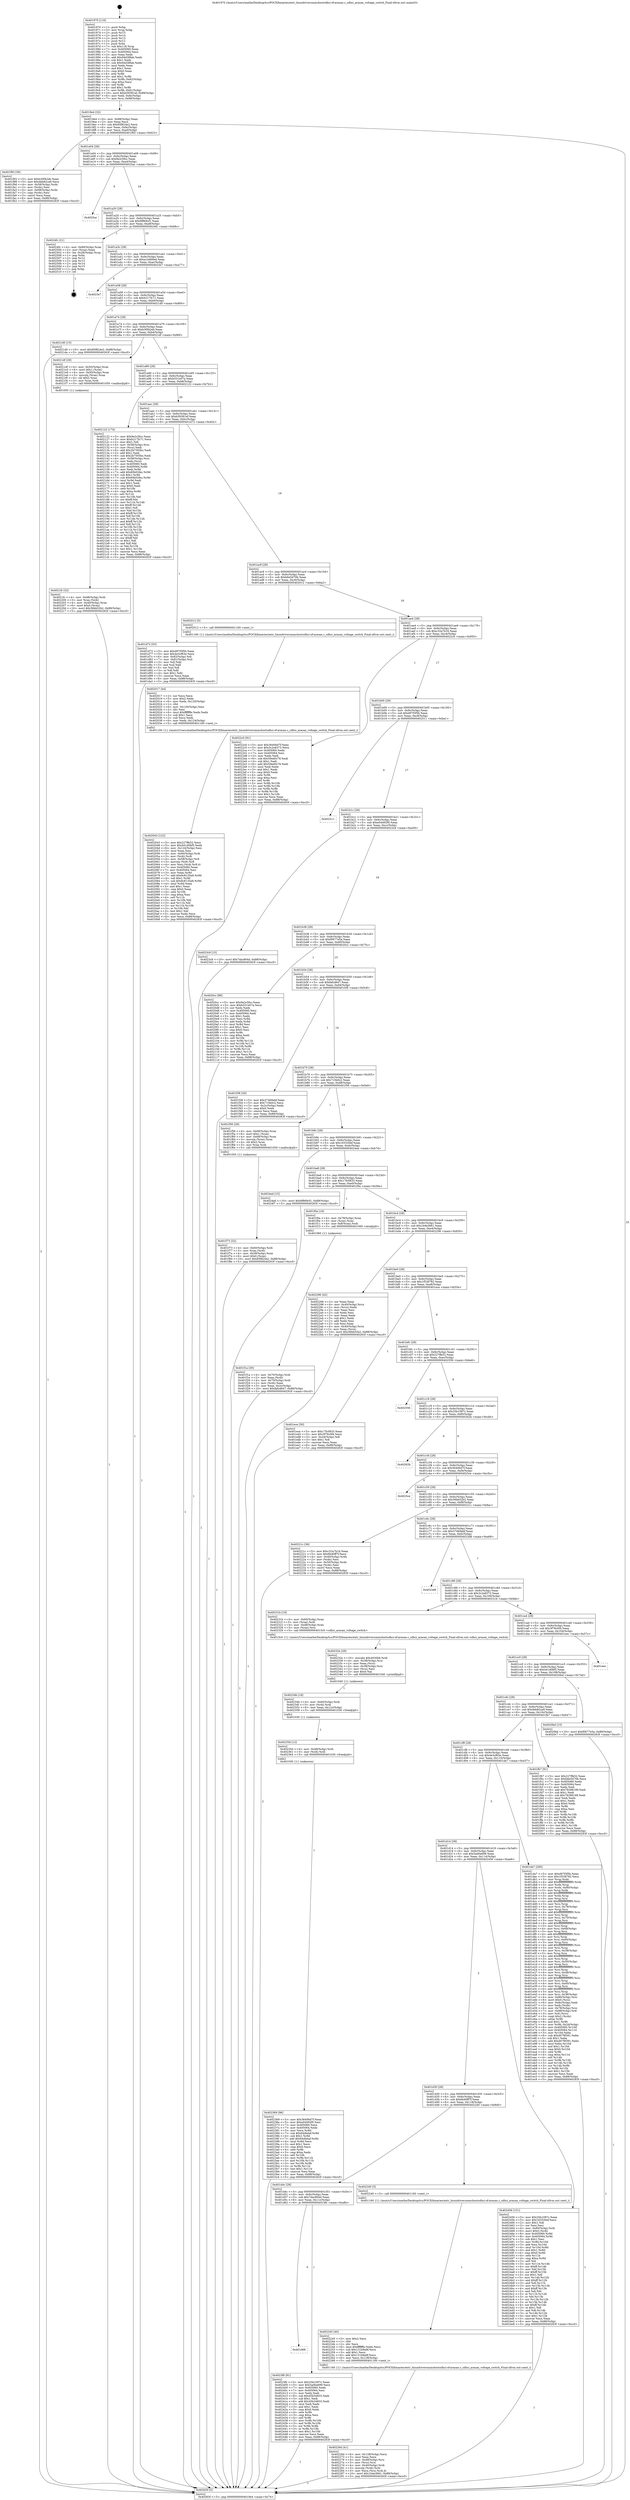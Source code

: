digraph "0x401970" {
  label = "0x401970 (/mnt/c/Users/mathe/Desktop/tcc/POCII/binaries/extr_linuxdriversmmchostsdhci-of-arasan.c_sdhci_arasan_voltage_switch_Final-ollvm.out::main(0))"
  labelloc = "t"
  node[shape=record]

  Entry [label="",width=0.3,height=0.3,shape=circle,fillcolor=black,style=filled]
  "0x4019e4" [label="{
     0x4019e4 [32]\l
     | [instrs]\l
     &nbsp;&nbsp;0x4019e4 \<+6\>: mov -0x88(%rbp),%eax\l
     &nbsp;&nbsp;0x4019ea \<+2\>: mov %eax,%ecx\l
     &nbsp;&nbsp;0x4019ec \<+6\>: sub $0x85f824e2,%ecx\l
     &nbsp;&nbsp;0x4019f2 \<+6\>: mov %eax,-0x9c(%rbp)\l
     &nbsp;&nbsp;0x4019f8 \<+6\>: mov %ecx,-0xa0(%rbp)\l
     &nbsp;&nbsp;0x4019fe \<+6\>: je 0000000000401f93 \<main+0x623\>\l
  }"]
  "0x401f93" [label="{
     0x401f93 [36]\l
     | [instrs]\l
     &nbsp;&nbsp;0x401f93 \<+5\>: mov $0xb30f42eb,%eax\l
     &nbsp;&nbsp;0x401f98 \<+5\>: mov $0x4bb82ca9,%ecx\l
     &nbsp;&nbsp;0x401f9d \<+4\>: mov -0x58(%rbp),%rdx\l
     &nbsp;&nbsp;0x401fa1 \<+2\>: mov (%rdx),%esi\l
     &nbsp;&nbsp;0x401fa3 \<+4\>: mov -0x68(%rbp),%rdx\l
     &nbsp;&nbsp;0x401fa7 \<+2\>: cmp (%rdx),%esi\l
     &nbsp;&nbsp;0x401fa9 \<+3\>: cmovl %ecx,%eax\l
     &nbsp;&nbsp;0x401fac \<+6\>: mov %eax,-0x88(%rbp)\l
     &nbsp;&nbsp;0x401fb2 \<+5\>: jmp 000000000040263f \<main+0xccf\>\l
  }"]
  "0x401a04" [label="{
     0x401a04 [28]\l
     | [instrs]\l
     &nbsp;&nbsp;0x401a04 \<+5\>: jmp 0000000000401a09 \<main+0x99\>\l
     &nbsp;&nbsp;0x401a09 \<+6\>: mov -0x9c(%rbp),%eax\l
     &nbsp;&nbsp;0x401a0f \<+5\>: sub $0x9e2c5fcc,%eax\l
     &nbsp;&nbsp;0x401a14 \<+6\>: mov %eax,-0xa4(%rbp)\l
     &nbsp;&nbsp;0x401a1a \<+6\>: je 00000000004025ac \<main+0xc3c\>\l
  }"]
  Exit [label="",width=0.3,height=0.3,shape=circle,fillcolor=black,style=filled,peripheries=2]
  "0x4025ac" [label="{
     0x4025ac\l
  }", style=dashed]
  "0x401a20" [label="{
     0x401a20 [28]\l
     | [instrs]\l
     &nbsp;&nbsp;0x401a20 \<+5\>: jmp 0000000000401a25 \<main+0xb5\>\l
     &nbsp;&nbsp;0x401a25 \<+6\>: mov -0x9c(%rbp),%eax\l
     &nbsp;&nbsp;0x401a2b \<+5\>: sub $0x9f869cf1,%eax\l
     &nbsp;&nbsp;0x401a30 \<+6\>: mov %eax,-0xa8(%rbp)\l
     &nbsp;&nbsp;0x401a36 \<+6\>: je 00000000004024fc \<main+0xb8c\>\l
  }"]
  "0x401d68" [label="{
     0x401d68\l
  }", style=dashed]
  "0x4024fc" [label="{
     0x4024fc [21]\l
     | [instrs]\l
     &nbsp;&nbsp;0x4024fc \<+4\>: mov -0x80(%rbp),%rax\l
     &nbsp;&nbsp;0x402500 \<+2\>: mov (%rax),%eax\l
     &nbsp;&nbsp;0x402502 \<+4\>: lea -0x28(%rbp),%rsp\l
     &nbsp;&nbsp;0x402506 \<+1\>: pop %rbx\l
     &nbsp;&nbsp;0x402507 \<+2\>: pop %r12\l
     &nbsp;&nbsp;0x402509 \<+2\>: pop %r13\l
     &nbsp;&nbsp;0x40250b \<+2\>: pop %r14\l
     &nbsp;&nbsp;0x40250d \<+2\>: pop %r15\l
     &nbsp;&nbsp;0x40250f \<+1\>: pop %rbp\l
     &nbsp;&nbsp;0x402510 \<+1\>: ret\l
  }"]
  "0x401a3c" [label="{
     0x401a3c [28]\l
     | [instrs]\l
     &nbsp;&nbsp;0x401a3c \<+5\>: jmp 0000000000401a41 \<main+0xd1\>\l
     &nbsp;&nbsp;0x401a41 \<+6\>: mov -0x9c(%rbp),%eax\l
     &nbsp;&nbsp;0x401a47 \<+5\>: sub $0xa1d466ed,%eax\l
     &nbsp;&nbsp;0x401a4c \<+6\>: mov %eax,-0xac(%rbp)\l
     &nbsp;&nbsp;0x401a52 \<+6\>: je 00000000004023e7 \<main+0xa77\>\l
  }"]
  "0x4023fb" [label="{
     0x4023fb [91]\l
     | [instrs]\l
     &nbsp;&nbsp;0x4023fb \<+5\>: mov $0x25b1097c,%eax\l
     &nbsp;&nbsp;0x402400 \<+5\>: mov $0x5ad0a699,%ecx\l
     &nbsp;&nbsp;0x402405 \<+7\>: mov 0x405060,%edx\l
     &nbsp;&nbsp;0x40240c \<+7\>: mov 0x405064,%esi\l
     &nbsp;&nbsp;0x402413 \<+2\>: mov %edx,%edi\l
     &nbsp;&nbsp;0x402415 \<+6\>: sub $0x45b34833,%edi\l
     &nbsp;&nbsp;0x40241b \<+3\>: sub $0x1,%edi\l
     &nbsp;&nbsp;0x40241e \<+6\>: add $0x45b34833,%edi\l
     &nbsp;&nbsp;0x402424 \<+3\>: imul %edi,%edx\l
     &nbsp;&nbsp;0x402427 \<+3\>: and $0x1,%edx\l
     &nbsp;&nbsp;0x40242a \<+3\>: cmp $0x0,%edx\l
     &nbsp;&nbsp;0x40242d \<+4\>: sete %r8b\l
     &nbsp;&nbsp;0x402431 \<+3\>: cmp $0xa,%esi\l
     &nbsp;&nbsp;0x402434 \<+4\>: setl %r9b\l
     &nbsp;&nbsp;0x402438 \<+3\>: mov %r8b,%r10b\l
     &nbsp;&nbsp;0x40243b \<+3\>: and %r9b,%r10b\l
     &nbsp;&nbsp;0x40243e \<+3\>: xor %r9b,%r8b\l
     &nbsp;&nbsp;0x402441 \<+3\>: or %r8b,%r10b\l
     &nbsp;&nbsp;0x402444 \<+4\>: test $0x1,%r10b\l
     &nbsp;&nbsp;0x402448 \<+3\>: cmovne %ecx,%eax\l
     &nbsp;&nbsp;0x40244b \<+6\>: mov %eax,-0x88(%rbp)\l
     &nbsp;&nbsp;0x402451 \<+5\>: jmp 000000000040263f \<main+0xccf\>\l
  }"]
  "0x4023e7" [label="{
     0x4023e7\l
  }", style=dashed]
  "0x401a58" [label="{
     0x401a58 [28]\l
     | [instrs]\l
     &nbsp;&nbsp;0x401a58 \<+5\>: jmp 0000000000401a5d \<main+0xed\>\l
     &nbsp;&nbsp;0x401a5d \<+6\>: mov -0x9c(%rbp),%eax\l
     &nbsp;&nbsp;0x401a63 \<+5\>: sub $0xb217fc71,%eax\l
     &nbsp;&nbsp;0x401a68 \<+6\>: mov %eax,-0xb0(%rbp)\l
     &nbsp;&nbsp;0x401a6e \<+6\>: je 00000000004021d0 \<main+0x860\>\l
  }"]
  "0x402369" [label="{
     0x402369 [96]\l
     | [instrs]\l
     &nbsp;&nbsp;0x402369 \<+5\>: mov $0x36406d7f,%eax\l
     &nbsp;&nbsp;0x40236e \<+5\>: mov $0xe04492f0,%esi\l
     &nbsp;&nbsp;0x402373 \<+7\>: mov 0x405060,%ecx\l
     &nbsp;&nbsp;0x40237a \<+7\>: mov 0x405064,%edx\l
     &nbsp;&nbsp;0x402381 \<+3\>: mov %ecx,%r8d\l
     &nbsp;&nbsp;0x402384 \<+7\>: sub $0x64dbdaf,%r8d\l
     &nbsp;&nbsp;0x40238b \<+4\>: sub $0x1,%r8d\l
     &nbsp;&nbsp;0x40238f \<+7\>: add $0x64dbdaf,%r8d\l
     &nbsp;&nbsp;0x402396 \<+4\>: imul %r8d,%ecx\l
     &nbsp;&nbsp;0x40239a \<+3\>: and $0x1,%ecx\l
     &nbsp;&nbsp;0x40239d \<+3\>: cmp $0x0,%ecx\l
     &nbsp;&nbsp;0x4023a0 \<+4\>: sete %r9b\l
     &nbsp;&nbsp;0x4023a4 \<+3\>: cmp $0xa,%edx\l
     &nbsp;&nbsp;0x4023a7 \<+4\>: setl %r10b\l
     &nbsp;&nbsp;0x4023ab \<+3\>: mov %r9b,%r11b\l
     &nbsp;&nbsp;0x4023ae \<+3\>: and %r10b,%r11b\l
     &nbsp;&nbsp;0x4023b1 \<+3\>: xor %r10b,%r9b\l
     &nbsp;&nbsp;0x4023b4 \<+3\>: or %r9b,%r11b\l
     &nbsp;&nbsp;0x4023b7 \<+4\>: test $0x1,%r11b\l
     &nbsp;&nbsp;0x4023bb \<+3\>: cmovne %esi,%eax\l
     &nbsp;&nbsp;0x4023be \<+6\>: mov %eax,-0x88(%rbp)\l
     &nbsp;&nbsp;0x4023c4 \<+5\>: jmp 000000000040263f \<main+0xccf\>\l
  }"]
  "0x4021d0" [label="{
     0x4021d0 [15]\l
     | [instrs]\l
     &nbsp;&nbsp;0x4021d0 \<+10\>: movl $0x85f824e2,-0x88(%rbp)\l
     &nbsp;&nbsp;0x4021da \<+5\>: jmp 000000000040263f \<main+0xccf\>\l
  }"]
  "0x401a74" [label="{
     0x401a74 [28]\l
     | [instrs]\l
     &nbsp;&nbsp;0x401a74 \<+5\>: jmp 0000000000401a79 \<main+0x109\>\l
     &nbsp;&nbsp;0x401a79 \<+6\>: mov -0x9c(%rbp),%eax\l
     &nbsp;&nbsp;0x401a7f \<+5\>: sub $0xb30f42eb,%eax\l
     &nbsp;&nbsp;0x401a84 \<+6\>: mov %eax,-0xb4(%rbp)\l
     &nbsp;&nbsp;0x401a8a \<+6\>: je 00000000004021df \<main+0x86f\>\l
  }"]
  "0x40235d" [label="{
     0x40235d [12]\l
     | [instrs]\l
     &nbsp;&nbsp;0x40235d \<+4\>: mov -0x48(%rbp),%rdi\l
     &nbsp;&nbsp;0x402361 \<+3\>: mov (%rdi),%rdi\l
     &nbsp;&nbsp;0x402364 \<+5\>: call 0000000000401030 \<free@plt\>\l
     | [calls]\l
     &nbsp;&nbsp;0x401030 \{1\} (unknown)\l
  }"]
  "0x4021df" [label="{
     0x4021df [29]\l
     | [instrs]\l
     &nbsp;&nbsp;0x4021df \<+4\>: mov -0x50(%rbp),%rax\l
     &nbsp;&nbsp;0x4021e3 \<+6\>: movl $0x1,(%rax)\l
     &nbsp;&nbsp;0x4021e9 \<+4\>: mov -0x50(%rbp),%rax\l
     &nbsp;&nbsp;0x4021ed \<+3\>: movslq (%rax),%rax\l
     &nbsp;&nbsp;0x4021f0 \<+4\>: shl $0x2,%rax\l
     &nbsp;&nbsp;0x4021f4 \<+3\>: mov %rax,%rdi\l
     &nbsp;&nbsp;0x4021f7 \<+5\>: call 0000000000401050 \<malloc@plt\>\l
     | [calls]\l
     &nbsp;&nbsp;0x401050 \{1\} (unknown)\l
  }"]
  "0x401a90" [label="{
     0x401a90 [28]\l
     | [instrs]\l
     &nbsp;&nbsp;0x401a90 \<+5\>: jmp 0000000000401a95 \<main+0x125\>\l
     &nbsp;&nbsp;0x401a95 \<+6\>: mov -0x9c(%rbp),%eax\l
     &nbsp;&nbsp;0x401a9b \<+5\>: sub $0xb531e07a,%eax\l
     &nbsp;&nbsp;0x401aa0 \<+6\>: mov %eax,-0xb8(%rbp)\l
     &nbsp;&nbsp;0x401aa6 \<+6\>: je 0000000000402122 \<main+0x7b2\>\l
  }"]
  "0x40234b" [label="{
     0x40234b [18]\l
     | [instrs]\l
     &nbsp;&nbsp;0x40234b \<+4\>: mov -0x60(%rbp),%rdi\l
     &nbsp;&nbsp;0x40234f \<+3\>: mov (%rdi),%rdi\l
     &nbsp;&nbsp;0x402352 \<+6\>: mov %eax,-0x12c(%rbp)\l
     &nbsp;&nbsp;0x402358 \<+5\>: call 0000000000401030 \<free@plt\>\l
     | [calls]\l
     &nbsp;&nbsp;0x401030 \{1\} (unknown)\l
  }"]
  "0x402122" [label="{
     0x402122 [174]\l
     | [instrs]\l
     &nbsp;&nbsp;0x402122 \<+5\>: mov $0x9e2c5fcc,%eax\l
     &nbsp;&nbsp;0x402127 \<+5\>: mov $0xb217fc71,%ecx\l
     &nbsp;&nbsp;0x40212c \<+2\>: mov $0x1,%dl\l
     &nbsp;&nbsp;0x40212e \<+4\>: mov -0x58(%rbp),%rsi\l
     &nbsp;&nbsp;0x402132 \<+2\>: mov (%rsi),%edi\l
     &nbsp;&nbsp;0x402134 \<+6\>: add $0x2b7505bc,%edi\l
     &nbsp;&nbsp;0x40213a \<+3\>: add $0x1,%edi\l
     &nbsp;&nbsp;0x40213d \<+6\>: sub $0x2b7505bc,%edi\l
     &nbsp;&nbsp;0x402143 \<+4\>: mov -0x58(%rbp),%rsi\l
     &nbsp;&nbsp;0x402147 \<+2\>: mov %edi,(%rsi)\l
     &nbsp;&nbsp;0x402149 \<+7\>: mov 0x405060,%edi\l
     &nbsp;&nbsp;0x402150 \<+8\>: mov 0x405064,%r8d\l
     &nbsp;&nbsp;0x402158 \<+3\>: mov %edi,%r9d\l
     &nbsp;&nbsp;0x40215b \<+7\>: add $0x60b02fec,%r9d\l
     &nbsp;&nbsp;0x402162 \<+4\>: sub $0x1,%r9d\l
     &nbsp;&nbsp;0x402166 \<+7\>: sub $0x60b02fec,%r9d\l
     &nbsp;&nbsp;0x40216d \<+4\>: imul %r9d,%edi\l
     &nbsp;&nbsp;0x402171 \<+3\>: and $0x1,%edi\l
     &nbsp;&nbsp;0x402174 \<+3\>: cmp $0x0,%edi\l
     &nbsp;&nbsp;0x402177 \<+4\>: sete %r10b\l
     &nbsp;&nbsp;0x40217b \<+4\>: cmp $0xa,%r8d\l
     &nbsp;&nbsp;0x40217f \<+4\>: setl %r11b\l
     &nbsp;&nbsp;0x402183 \<+3\>: mov %r10b,%bl\l
     &nbsp;&nbsp;0x402186 \<+3\>: xor $0xff,%bl\l
     &nbsp;&nbsp;0x402189 \<+3\>: mov %r11b,%r14b\l
     &nbsp;&nbsp;0x40218c \<+4\>: xor $0xff,%r14b\l
     &nbsp;&nbsp;0x402190 \<+3\>: xor $0x1,%dl\l
     &nbsp;&nbsp;0x402193 \<+3\>: mov %bl,%r15b\l
     &nbsp;&nbsp;0x402196 \<+4\>: and $0xff,%r15b\l
     &nbsp;&nbsp;0x40219a \<+3\>: and %dl,%r10b\l
     &nbsp;&nbsp;0x40219d \<+3\>: mov %r14b,%r12b\l
     &nbsp;&nbsp;0x4021a0 \<+4\>: and $0xff,%r12b\l
     &nbsp;&nbsp;0x4021a4 \<+3\>: and %dl,%r11b\l
     &nbsp;&nbsp;0x4021a7 \<+3\>: or %r10b,%r15b\l
     &nbsp;&nbsp;0x4021aa \<+3\>: or %r11b,%r12b\l
     &nbsp;&nbsp;0x4021ad \<+3\>: xor %r12b,%r15b\l
     &nbsp;&nbsp;0x4021b0 \<+3\>: or %r14b,%bl\l
     &nbsp;&nbsp;0x4021b3 \<+3\>: xor $0xff,%bl\l
     &nbsp;&nbsp;0x4021b6 \<+3\>: or $0x1,%dl\l
     &nbsp;&nbsp;0x4021b9 \<+2\>: and %dl,%bl\l
     &nbsp;&nbsp;0x4021bb \<+3\>: or %bl,%r15b\l
     &nbsp;&nbsp;0x4021be \<+4\>: test $0x1,%r15b\l
     &nbsp;&nbsp;0x4021c2 \<+3\>: cmovne %ecx,%eax\l
     &nbsp;&nbsp;0x4021c5 \<+6\>: mov %eax,-0x88(%rbp)\l
     &nbsp;&nbsp;0x4021cb \<+5\>: jmp 000000000040263f \<main+0xccf\>\l
  }"]
  "0x401aac" [label="{
     0x401aac [28]\l
     | [instrs]\l
     &nbsp;&nbsp;0x401aac \<+5\>: jmp 0000000000401ab1 \<main+0x141\>\l
     &nbsp;&nbsp;0x401ab1 \<+6\>: mov -0x9c(%rbp),%eax\l
     &nbsp;&nbsp;0x401ab7 \<+5\>: sub $0xb59381ef,%eax\l
     &nbsp;&nbsp;0x401abc \<+6\>: mov %eax,-0xbc(%rbp)\l
     &nbsp;&nbsp;0x401ac2 \<+6\>: je 0000000000401d72 \<main+0x402\>\l
  }"]
  "0x40232e" [label="{
     0x40232e [29]\l
     | [instrs]\l
     &nbsp;&nbsp;0x40232e \<+10\>: movabs $0x4030b6,%rdi\l
     &nbsp;&nbsp;0x402338 \<+4\>: mov -0x38(%rbp),%rsi\l
     &nbsp;&nbsp;0x40233c \<+2\>: mov %eax,(%rsi)\l
     &nbsp;&nbsp;0x40233e \<+4\>: mov -0x38(%rbp),%rsi\l
     &nbsp;&nbsp;0x402342 \<+2\>: mov (%rsi),%esi\l
     &nbsp;&nbsp;0x402344 \<+2\>: mov $0x0,%al\l
     &nbsp;&nbsp;0x402346 \<+5\>: call 0000000000401040 \<printf@plt\>\l
     | [calls]\l
     &nbsp;&nbsp;0x401040 \{1\} (unknown)\l
  }"]
  "0x401d72" [label="{
     0x401d72 [53]\l
     | [instrs]\l
     &nbsp;&nbsp;0x401d72 \<+5\>: mov $0xd97f3f5b,%eax\l
     &nbsp;&nbsp;0x401d77 \<+5\>: mov $0x4e3cf63e,%ecx\l
     &nbsp;&nbsp;0x401d7c \<+6\>: mov -0x82(%rbp),%dl\l
     &nbsp;&nbsp;0x401d82 \<+7\>: mov -0x81(%rbp),%sil\l
     &nbsp;&nbsp;0x401d89 \<+3\>: mov %dl,%dil\l
     &nbsp;&nbsp;0x401d8c \<+3\>: and %sil,%dil\l
     &nbsp;&nbsp;0x401d8f \<+3\>: xor %sil,%dl\l
     &nbsp;&nbsp;0x401d92 \<+3\>: or %dl,%dil\l
     &nbsp;&nbsp;0x401d95 \<+4\>: test $0x1,%dil\l
     &nbsp;&nbsp;0x401d99 \<+3\>: cmovne %ecx,%eax\l
     &nbsp;&nbsp;0x401d9c \<+6\>: mov %eax,-0x88(%rbp)\l
     &nbsp;&nbsp;0x401da2 \<+5\>: jmp 000000000040263f \<main+0xccf\>\l
  }"]
  "0x401ac8" [label="{
     0x401ac8 [28]\l
     | [instrs]\l
     &nbsp;&nbsp;0x401ac8 \<+5\>: jmp 0000000000401acd \<main+0x15d\>\l
     &nbsp;&nbsp;0x401acd \<+6\>: mov -0x9c(%rbp),%eax\l
     &nbsp;&nbsp;0x401ad3 \<+5\>: sub $0xb6e5d70b,%eax\l
     &nbsp;&nbsp;0x401ad8 \<+6\>: mov %eax,-0xc0(%rbp)\l
     &nbsp;&nbsp;0x401ade \<+6\>: je 0000000000402012 \<main+0x6a2\>\l
  }"]
  "0x40263f" [label="{
     0x40263f [5]\l
     | [instrs]\l
     &nbsp;&nbsp;0x40263f \<+5\>: jmp 00000000004019e4 \<main+0x74\>\l
  }"]
  "0x401970" [label="{
     0x401970 [116]\l
     | [instrs]\l
     &nbsp;&nbsp;0x401970 \<+1\>: push %rbp\l
     &nbsp;&nbsp;0x401971 \<+3\>: mov %rsp,%rbp\l
     &nbsp;&nbsp;0x401974 \<+2\>: push %r15\l
     &nbsp;&nbsp;0x401976 \<+2\>: push %r14\l
     &nbsp;&nbsp;0x401978 \<+2\>: push %r13\l
     &nbsp;&nbsp;0x40197a \<+2\>: push %r12\l
     &nbsp;&nbsp;0x40197c \<+1\>: push %rbx\l
     &nbsp;&nbsp;0x40197d \<+7\>: sub $0x118,%rsp\l
     &nbsp;&nbsp;0x401984 \<+7\>: mov 0x405060,%eax\l
     &nbsp;&nbsp;0x40198b \<+7\>: mov 0x405064,%ecx\l
     &nbsp;&nbsp;0x401992 \<+2\>: mov %eax,%edx\l
     &nbsp;&nbsp;0x401994 \<+6\>: add $0x94d38fab,%edx\l
     &nbsp;&nbsp;0x40199a \<+3\>: sub $0x1,%edx\l
     &nbsp;&nbsp;0x40199d \<+6\>: sub $0x94d38fab,%edx\l
     &nbsp;&nbsp;0x4019a3 \<+3\>: imul %edx,%eax\l
     &nbsp;&nbsp;0x4019a6 \<+3\>: and $0x1,%eax\l
     &nbsp;&nbsp;0x4019a9 \<+3\>: cmp $0x0,%eax\l
     &nbsp;&nbsp;0x4019ac \<+4\>: sete %r8b\l
     &nbsp;&nbsp;0x4019b0 \<+4\>: and $0x1,%r8b\l
     &nbsp;&nbsp;0x4019b4 \<+7\>: mov %r8b,-0x82(%rbp)\l
     &nbsp;&nbsp;0x4019bb \<+3\>: cmp $0xa,%ecx\l
     &nbsp;&nbsp;0x4019be \<+4\>: setl %r8b\l
     &nbsp;&nbsp;0x4019c2 \<+4\>: and $0x1,%r8b\l
     &nbsp;&nbsp;0x4019c6 \<+7\>: mov %r8b,-0x81(%rbp)\l
     &nbsp;&nbsp;0x4019cd \<+10\>: movl $0xb59381ef,-0x88(%rbp)\l
     &nbsp;&nbsp;0x4019d7 \<+6\>: mov %edi,-0x8c(%rbp)\l
     &nbsp;&nbsp;0x4019dd \<+7\>: mov %rsi,-0x98(%rbp)\l
  }"]
  "0x40226d" [label="{
     0x40226d [41]\l
     | [instrs]\l
     &nbsp;&nbsp;0x40226d \<+6\>: mov -0x128(%rbp),%ecx\l
     &nbsp;&nbsp;0x402273 \<+3\>: imul %eax,%ecx\l
     &nbsp;&nbsp;0x402276 \<+4\>: mov -0x48(%rbp),%rsi\l
     &nbsp;&nbsp;0x40227a \<+3\>: mov (%rsi),%rsi\l
     &nbsp;&nbsp;0x40227d \<+4\>: mov -0x40(%rbp),%rdi\l
     &nbsp;&nbsp;0x402281 \<+3\>: movslq (%rdi),%rdi\l
     &nbsp;&nbsp;0x402284 \<+3\>: mov %ecx,(%rsi,%rdi,4)\l
     &nbsp;&nbsp;0x402287 \<+10\>: movl $0x1b4e3661,-0x88(%rbp)\l
     &nbsp;&nbsp;0x402291 \<+5\>: jmp 000000000040263f \<main+0xccf\>\l
  }"]
  "0x402012" [label="{
     0x402012 [5]\l
     | [instrs]\l
     &nbsp;&nbsp;0x402012 \<+5\>: call 0000000000401160 \<next_i\>\l
     | [calls]\l
     &nbsp;&nbsp;0x401160 \{1\} (/mnt/c/Users/mathe/Desktop/tcc/POCII/binaries/extr_linuxdriversmmchostsdhci-of-arasan.c_sdhci_arasan_voltage_switch_Final-ollvm.out::next_i)\l
  }"]
  "0x401ae4" [label="{
     0x401ae4 [28]\l
     | [instrs]\l
     &nbsp;&nbsp;0x401ae4 \<+5\>: jmp 0000000000401ae9 \<main+0x179\>\l
     &nbsp;&nbsp;0x401ae9 \<+6\>: mov -0x9c(%rbp),%eax\l
     &nbsp;&nbsp;0x401aef \<+5\>: sub $0xc32a7b16,%eax\l
     &nbsp;&nbsp;0x401af4 \<+6\>: mov %eax,-0xc4(%rbp)\l
     &nbsp;&nbsp;0x401afa \<+6\>: je 00000000004022c0 \<main+0x950\>\l
  }"]
  "0x402245" [label="{
     0x402245 [40]\l
     | [instrs]\l
     &nbsp;&nbsp;0x402245 \<+5\>: mov $0x2,%ecx\l
     &nbsp;&nbsp;0x40224a \<+1\>: cltd\l
     &nbsp;&nbsp;0x40224b \<+2\>: idiv %ecx\l
     &nbsp;&nbsp;0x40224d \<+6\>: imul $0xfffffffe,%edx,%ecx\l
     &nbsp;&nbsp;0x402253 \<+6\>: sub $0x121b9a9f,%ecx\l
     &nbsp;&nbsp;0x402259 \<+3\>: add $0x1,%ecx\l
     &nbsp;&nbsp;0x40225c \<+6\>: add $0x121b9a9f,%ecx\l
     &nbsp;&nbsp;0x402262 \<+6\>: mov %ecx,-0x128(%rbp)\l
     &nbsp;&nbsp;0x402268 \<+5\>: call 0000000000401160 \<next_i\>\l
     | [calls]\l
     &nbsp;&nbsp;0x401160 \{1\} (/mnt/c/Users/mathe/Desktop/tcc/POCII/binaries/extr_linuxdriversmmchostsdhci-of-arasan.c_sdhci_arasan_voltage_switch_Final-ollvm.out::next_i)\l
  }"]
  "0x4022c0" [label="{
     0x4022c0 [91]\l
     | [instrs]\l
     &nbsp;&nbsp;0x4022c0 \<+5\>: mov $0x36406d7f,%eax\l
     &nbsp;&nbsp;0x4022c5 \<+5\>: mov $0x3c2e8373,%ecx\l
     &nbsp;&nbsp;0x4022ca \<+7\>: mov 0x405060,%edx\l
     &nbsp;&nbsp;0x4022d1 \<+7\>: mov 0x405064,%esi\l
     &nbsp;&nbsp;0x4022d8 \<+2\>: mov %edx,%edi\l
     &nbsp;&nbsp;0x4022da \<+6\>: sub $0x59ed0c78,%edi\l
     &nbsp;&nbsp;0x4022e0 \<+3\>: sub $0x1,%edi\l
     &nbsp;&nbsp;0x4022e3 \<+6\>: add $0x59ed0c78,%edi\l
     &nbsp;&nbsp;0x4022e9 \<+3\>: imul %edi,%edx\l
     &nbsp;&nbsp;0x4022ec \<+3\>: and $0x1,%edx\l
     &nbsp;&nbsp;0x4022ef \<+3\>: cmp $0x0,%edx\l
     &nbsp;&nbsp;0x4022f2 \<+4\>: sete %r8b\l
     &nbsp;&nbsp;0x4022f6 \<+3\>: cmp $0xa,%esi\l
     &nbsp;&nbsp;0x4022f9 \<+4\>: setl %r9b\l
     &nbsp;&nbsp;0x4022fd \<+3\>: mov %r8b,%r10b\l
     &nbsp;&nbsp;0x402300 \<+3\>: and %r9b,%r10b\l
     &nbsp;&nbsp;0x402303 \<+3\>: xor %r9b,%r8b\l
     &nbsp;&nbsp;0x402306 \<+3\>: or %r8b,%r10b\l
     &nbsp;&nbsp;0x402309 \<+4\>: test $0x1,%r10b\l
     &nbsp;&nbsp;0x40230d \<+3\>: cmovne %ecx,%eax\l
     &nbsp;&nbsp;0x402310 \<+6\>: mov %eax,-0x88(%rbp)\l
     &nbsp;&nbsp;0x402316 \<+5\>: jmp 000000000040263f \<main+0xccf\>\l
  }"]
  "0x401b00" [label="{
     0x401b00 [28]\l
     | [instrs]\l
     &nbsp;&nbsp;0x401b00 \<+5\>: jmp 0000000000401b05 \<main+0x195\>\l
     &nbsp;&nbsp;0x401b05 \<+6\>: mov -0x9c(%rbp),%eax\l
     &nbsp;&nbsp;0x401b0b \<+5\>: sub $0xd97f3f5b,%eax\l
     &nbsp;&nbsp;0x401b10 \<+6\>: mov %eax,-0xc8(%rbp)\l
     &nbsp;&nbsp;0x401b16 \<+6\>: je 0000000000402511 \<main+0xba1\>\l
  }"]
  "0x401d4c" [label="{
     0x401d4c [28]\l
     | [instrs]\l
     &nbsp;&nbsp;0x401d4c \<+5\>: jmp 0000000000401d51 \<main+0x3e1\>\l
     &nbsp;&nbsp;0x401d51 \<+6\>: mov -0x9c(%rbp),%eax\l
     &nbsp;&nbsp;0x401d57 \<+5\>: sub $0x7dac804d,%eax\l
     &nbsp;&nbsp;0x401d5c \<+6\>: mov %eax,-0x11c(%rbp)\l
     &nbsp;&nbsp;0x401d62 \<+6\>: je 00000000004023fb \<main+0xa8b\>\l
  }"]
  "0x402511" [label="{
     0x402511\l
  }", style=dashed]
  "0x401b1c" [label="{
     0x401b1c [28]\l
     | [instrs]\l
     &nbsp;&nbsp;0x401b1c \<+5\>: jmp 0000000000401b21 \<main+0x1b1\>\l
     &nbsp;&nbsp;0x401b21 \<+6\>: mov -0x9c(%rbp),%eax\l
     &nbsp;&nbsp;0x401b27 \<+5\>: sub $0xe04492f0,%eax\l
     &nbsp;&nbsp;0x401b2c \<+6\>: mov %eax,-0xcc(%rbp)\l
     &nbsp;&nbsp;0x401b32 \<+6\>: je 00000000004023c9 \<main+0xa59\>\l
  }"]
  "0x402240" [label="{
     0x402240 [5]\l
     | [instrs]\l
     &nbsp;&nbsp;0x402240 \<+5\>: call 0000000000401160 \<next_i\>\l
     | [calls]\l
     &nbsp;&nbsp;0x401160 \{1\} (/mnt/c/Users/mathe/Desktop/tcc/POCII/binaries/extr_linuxdriversmmchostsdhci-of-arasan.c_sdhci_arasan_voltage_switch_Final-ollvm.out::next_i)\l
  }"]
  "0x4023c9" [label="{
     0x4023c9 [15]\l
     | [instrs]\l
     &nbsp;&nbsp;0x4023c9 \<+10\>: movl $0x7dac804d,-0x88(%rbp)\l
     &nbsp;&nbsp;0x4023d3 \<+5\>: jmp 000000000040263f \<main+0xccf\>\l
  }"]
  "0x401b38" [label="{
     0x401b38 [28]\l
     | [instrs]\l
     &nbsp;&nbsp;0x401b38 \<+5\>: jmp 0000000000401b3d \<main+0x1cd\>\l
     &nbsp;&nbsp;0x401b3d \<+6\>: mov -0x9c(%rbp),%eax\l
     &nbsp;&nbsp;0x401b43 \<+5\>: sub $0xf0677e5a,%eax\l
     &nbsp;&nbsp;0x401b48 \<+6\>: mov %eax,-0xd0(%rbp)\l
     &nbsp;&nbsp;0x401b4e \<+6\>: je 00000000004020cc \<main+0x75c\>\l
  }"]
  "0x401d30" [label="{
     0x401d30 [28]\l
     | [instrs]\l
     &nbsp;&nbsp;0x401d30 \<+5\>: jmp 0000000000401d35 \<main+0x3c5\>\l
     &nbsp;&nbsp;0x401d35 \<+6\>: mov -0x9c(%rbp),%eax\l
     &nbsp;&nbsp;0x401d3b \<+5\>: sub $0x6b40ff7f,%eax\l
     &nbsp;&nbsp;0x401d40 \<+6\>: mov %eax,-0x118(%rbp)\l
     &nbsp;&nbsp;0x401d46 \<+6\>: je 0000000000402240 \<main+0x8d0\>\l
  }"]
  "0x4020cc" [label="{
     0x4020cc [86]\l
     | [instrs]\l
     &nbsp;&nbsp;0x4020cc \<+5\>: mov $0x9e2c5fcc,%eax\l
     &nbsp;&nbsp;0x4020d1 \<+5\>: mov $0xb531e07a,%ecx\l
     &nbsp;&nbsp;0x4020d6 \<+2\>: xor %edx,%edx\l
     &nbsp;&nbsp;0x4020d8 \<+7\>: mov 0x405060,%esi\l
     &nbsp;&nbsp;0x4020df \<+7\>: mov 0x405064,%edi\l
     &nbsp;&nbsp;0x4020e6 \<+3\>: sub $0x1,%edx\l
     &nbsp;&nbsp;0x4020e9 \<+3\>: mov %esi,%r8d\l
     &nbsp;&nbsp;0x4020ec \<+3\>: add %edx,%r8d\l
     &nbsp;&nbsp;0x4020ef \<+4\>: imul %r8d,%esi\l
     &nbsp;&nbsp;0x4020f3 \<+3\>: and $0x1,%esi\l
     &nbsp;&nbsp;0x4020f6 \<+3\>: cmp $0x0,%esi\l
     &nbsp;&nbsp;0x4020f9 \<+4\>: sete %r9b\l
     &nbsp;&nbsp;0x4020fd \<+3\>: cmp $0xa,%edi\l
     &nbsp;&nbsp;0x402100 \<+4\>: setl %r10b\l
     &nbsp;&nbsp;0x402104 \<+3\>: mov %r9b,%r11b\l
     &nbsp;&nbsp;0x402107 \<+3\>: and %r10b,%r11b\l
     &nbsp;&nbsp;0x40210a \<+3\>: xor %r10b,%r9b\l
     &nbsp;&nbsp;0x40210d \<+3\>: or %r9b,%r11b\l
     &nbsp;&nbsp;0x402110 \<+4\>: test $0x1,%r11b\l
     &nbsp;&nbsp;0x402114 \<+3\>: cmovne %ecx,%eax\l
     &nbsp;&nbsp;0x402117 \<+6\>: mov %eax,-0x88(%rbp)\l
     &nbsp;&nbsp;0x40211d \<+5\>: jmp 000000000040263f \<main+0xccf\>\l
  }"]
  "0x401b54" [label="{
     0x401b54 [28]\l
     | [instrs]\l
     &nbsp;&nbsp;0x401b54 \<+5\>: jmp 0000000000401b59 \<main+0x1e9\>\l
     &nbsp;&nbsp;0x401b59 \<+6\>: mov -0x9c(%rbp),%eax\l
     &nbsp;&nbsp;0x401b5f \<+5\>: sub $0xfafcd647,%eax\l
     &nbsp;&nbsp;0x401b64 \<+6\>: mov %eax,-0xd4(%rbp)\l
     &nbsp;&nbsp;0x401b6a \<+6\>: je 0000000000401f38 \<main+0x5c8\>\l
  }"]
  "0x402456" [label="{
     0x402456 [151]\l
     | [instrs]\l
     &nbsp;&nbsp;0x402456 \<+5\>: mov $0x25b1097c,%eax\l
     &nbsp;&nbsp;0x40245b \<+5\>: mov $0x163330ef,%ecx\l
     &nbsp;&nbsp;0x402460 \<+2\>: mov $0x1,%dl\l
     &nbsp;&nbsp;0x402462 \<+2\>: xor %esi,%esi\l
     &nbsp;&nbsp;0x402464 \<+4\>: mov -0x80(%rbp),%rdi\l
     &nbsp;&nbsp;0x402468 \<+6\>: movl $0x0,(%rdi)\l
     &nbsp;&nbsp;0x40246e \<+8\>: mov 0x405060,%r8d\l
     &nbsp;&nbsp;0x402476 \<+8\>: mov 0x405064,%r9d\l
     &nbsp;&nbsp;0x40247e \<+3\>: sub $0x1,%esi\l
     &nbsp;&nbsp;0x402481 \<+3\>: mov %r8d,%r10d\l
     &nbsp;&nbsp;0x402484 \<+3\>: add %esi,%r10d\l
     &nbsp;&nbsp;0x402487 \<+4\>: imul %r10d,%r8d\l
     &nbsp;&nbsp;0x40248b \<+4\>: and $0x1,%r8d\l
     &nbsp;&nbsp;0x40248f \<+4\>: cmp $0x0,%r8d\l
     &nbsp;&nbsp;0x402493 \<+4\>: sete %r11b\l
     &nbsp;&nbsp;0x402497 \<+4\>: cmp $0xa,%r9d\l
     &nbsp;&nbsp;0x40249b \<+3\>: setl %bl\l
     &nbsp;&nbsp;0x40249e \<+3\>: mov %r11b,%r14b\l
     &nbsp;&nbsp;0x4024a1 \<+4\>: xor $0xff,%r14b\l
     &nbsp;&nbsp;0x4024a5 \<+3\>: mov %bl,%r15b\l
     &nbsp;&nbsp;0x4024a8 \<+4\>: xor $0xff,%r15b\l
     &nbsp;&nbsp;0x4024ac \<+3\>: xor $0x1,%dl\l
     &nbsp;&nbsp;0x4024af \<+3\>: mov %r14b,%r12b\l
     &nbsp;&nbsp;0x4024b2 \<+4\>: and $0xff,%r12b\l
     &nbsp;&nbsp;0x4024b6 \<+3\>: and %dl,%r11b\l
     &nbsp;&nbsp;0x4024b9 \<+3\>: mov %r15b,%r13b\l
     &nbsp;&nbsp;0x4024bc \<+4\>: and $0xff,%r13b\l
     &nbsp;&nbsp;0x4024c0 \<+2\>: and %dl,%bl\l
     &nbsp;&nbsp;0x4024c2 \<+3\>: or %r11b,%r12b\l
     &nbsp;&nbsp;0x4024c5 \<+3\>: or %bl,%r13b\l
     &nbsp;&nbsp;0x4024c8 \<+3\>: xor %r13b,%r12b\l
     &nbsp;&nbsp;0x4024cb \<+3\>: or %r15b,%r14b\l
     &nbsp;&nbsp;0x4024ce \<+4\>: xor $0xff,%r14b\l
     &nbsp;&nbsp;0x4024d2 \<+3\>: or $0x1,%dl\l
     &nbsp;&nbsp;0x4024d5 \<+3\>: and %dl,%r14b\l
     &nbsp;&nbsp;0x4024d8 \<+3\>: or %r14b,%r12b\l
     &nbsp;&nbsp;0x4024db \<+4\>: test $0x1,%r12b\l
     &nbsp;&nbsp;0x4024df \<+3\>: cmovne %ecx,%eax\l
     &nbsp;&nbsp;0x4024e2 \<+6\>: mov %eax,-0x88(%rbp)\l
     &nbsp;&nbsp;0x4024e8 \<+5\>: jmp 000000000040263f \<main+0xccf\>\l
  }"]
  "0x401f38" [label="{
     0x401f38 [30]\l
     | [instrs]\l
     &nbsp;&nbsp;0x401f38 \<+5\>: mov $0x37469abf,%eax\l
     &nbsp;&nbsp;0x401f3d \<+5\>: mov $0x715b0c2,%ecx\l
     &nbsp;&nbsp;0x401f42 \<+3\>: mov -0x2c(%rbp),%edx\l
     &nbsp;&nbsp;0x401f45 \<+3\>: cmp $0x0,%edx\l
     &nbsp;&nbsp;0x401f48 \<+3\>: cmove %ecx,%eax\l
     &nbsp;&nbsp;0x401f4b \<+6\>: mov %eax,-0x88(%rbp)\l
     &nbsp;&nbsp;0x401f51 \<+5\>: jmp 000000000040263f \<main+0xccf\>\l
  }"]
  "0x401b70" [label="{
     0x401b70 [28]\l
     | [instrs]\l
     &nbsp;&nbsp;0x401b70 \<+5\>: jmp 0000000000401b75 \<main+0x205\>\l
     &nbsp;&nbsp;0x401b75 \<+6\>: mov -0x9c(%rbp),%eax\l
     &nbsp;&nbsp;0x401b7b \<+5\>: sub $0x715b0c2,%eax\l
     &nbsp;&nbsp;0x401b80 \<+6\>: mov %eax,-0xd8(%rbp)\l
     &nbsp;&nbsp;0x401b86 \<+6\>: je 0000000000401f56 \<main+0x5e6\>\l
  }"]
  "0x4021fc" [label="{
     0x4021fc [32]\l
     | [instrs]\l
     &nbsp;&nbsp;0x4021fc \<+4\>: mov -0x48(%rbp),%rdi\l
     &nbsp;&nbsp;0x402200 \<+3\>: mov %rax,(%rdi)\l
     &nbsp;&nbsp;0x402203 \<+4\>: mov -0x40(%rbp),%rax\l
     &nbsp;&nbsp;0x402207 \<+6\>: movl $0x0,(%rax)\l
     &nbsp;&nbsp;0x40220d \<+10\>: movl $0x36bb52b2,-0x88(%rbp)\l
     &nbsp;&nbsp;0x402217 \<+5\>: jmp 000000000040263f \<main+0xccf\>\l
  }"]
  "0x401f56" [label="{
     0x401f56 [29]\l
     | [instrs]\l
     &nbsp;&nbsp;0x401f56 \<+4\>: mov -0x68(%rbp),%rax\l
     &nbsp;&nbsp;0x401f5a \<+6\>: movl $0x1,(%rax)\l
     &nbsp;&nbsp;0x401f60 \<+4\>: mov -0x68(%rbp),%rax\l
     &nbsp;&nbsp;0x401f64 \<+3\>: movslq (%rax),%rax\l
     &nbsp;&nbsp;0x401f67 \<+4\>: shl $0x2,%rax\l
     &nbsp;&nbsp;0x401f6b \<+3\>: mov %rax,%rdi\l
     &nbsp;&nbsp;0x401f6e \<+5\>: call 0000000000401050 \<malloc@plt\>\l
     | [calls]\l
     &nbsp;&nbsp;0x401050 \{1\} (unknown)\l
  }"]
  "0x401b8c" [label="{
     0x401b8c [28]\l
     | [instrs]\l
     &nbsp;&nbsp;0x401b8c \<+5\>: jmp 0000000000401b91 \<main+0x221\>\l
     &nbsp;&nbsp;0x401b91 \<+6\>: mov -0x9c(%rbp),%eax\l
     &nbsp;&nbsp;0x401b97 \<+5\>: sub $0x163330ef,%eax\l
     &nbsp;&nbsp;0x401b9c \<+6\>: mov %eax,-0xdc(%rbp)\l
     &nbsp;&nbsp;0x401ba2 \<+6\>: je 00000000004024ed \<main+0xb7d\>\l
  }"]
  "0x402043" [label="{
     0x402043 [122]\l
     | [instrs]\l
     &nbsp;&nbsp;0x402043 \<+5\>: mov $0x227ffe52,%ecx\l
     &nbsp;&nbsp;0x402048 \<+5\>: mov $0x441d0bf5,%edx\l
     &nbsp;&nbsp;0x40204d \<+6\>: mov -0x124(%rbp),%esi\l
     &nbsp;&nbsp;0x402053 \<+3\>: imul %eax,%esi\l
     &nbsp;&nbsp;0x402056 \<+4\>: mov -0x60(%rbp),%rdi\l
     &nbsp;&nbsp;0x40205a \<+3\>: mov (%rdi),%rdi\l
     &nbsp;&nbsp;0x40205d \<+4\>: mov -0x58(%rbp),%r8\l
     &nbsp;&nbsp;0x402061 \<+3\>: movslq (%r8),%r8\l
     &nbsp;&nbsp;0x402064 \<+4\>: mov %esi,(%rdi,%r8,4)\l
     &nbsp;&nbsp;0x402068 \<+7\>: mov 0x405060,%eax\l
     &nbsp;&nbsp;0x40206f \<+7\>: mov 0x405064,%esi\l
     &nbsp;&nbsp;0x402076 \<+3\>: mov %eax,%r9d\l
     &nbsp;&nbsp;0x402079 \<+7\>: add $0x9c8135a9,%r9d\l
     &nbsp;&nbsp;0x402080 \<+4\>: sub $0x1,%r9d\l
     &nbsp;&nbsp;0x402084 \<+7\>: sub $0x9c8135a9,%r9d\l
     &nbsp;&nbsp;0x40208b \<+4\>: imul %r9d,%eax\l
     &nbsp;&nbsp;0x40208f \<+3\>: and $0x1,%eax\l
     &nbsp;&nbsp;0x402092 \<+3\>: cmp $0x0,%eax\l
     &nbsp;&nbsp;0x402095 \<+4\>: sete %r10b\l
     &nbsp;&nbsp;0x402099 \<+3\>: cmp $0xa,%esi\l
     &nbsp;&nbsp;0x40209c \<+4\>: setl %r11b\l
     &nbsp;&nbsp;0x4020a0 \<+3\>: mov %r10b,%bl\l
     &nbsp;&nbsp;0x4020a3 \<+3\>: and %r11b,%bl\l
     &nbsp;&nbsp;0x4020a6 \<+3\>: xor %r11b,%r10b\l
     &nbsp;&nbsp;0x4020a9 \<+3\>: or %r10b,%bl\l
     &nbsp;&nbsp;0x4020ac \<+3\>: test $0x1,%bl\l
     &nbsp;&nbsp;0x4020af \<+3\>: cmovne %edx,%ecx\l
     &nbsp;&nbsp;0x4020b2 \<+6\>: mov %ecx,-0x88(%rbp)\l
     &nbsp;&nbsp;0x4020b8 \<+5\>: jmp 000000000040263f \<main+0xccf\>\l
  }"]
  "0x4024ed" [label="{
     0x4024ed [15]\l
     | [instrs]\l
     &nbsp;&nbsp;0x4024ed \<+10\>: movl $0x9f869cf1,-0x88(%rbp)\l
     &nbsp;&nbsp;0x4024f7 \<+5\>: jmp 000000000040263f \<main+0xccf\>\l
  }"]
  "0x401ba8" [label="{
     0x401ba8 [28]\l
     | [instrs]\l
     &nbsp;&nbsp;0x401ba8 \<+5\>: jmp 0000000000401bad \<main+0x23d\>\l
     &nbsp;&nbsp;0x401bad \<+6\>: mov -0x9c(%rbp),%eax\l
     &nbsp;&nbsp;0x401bb3 \<+5\>: sub $0x17fc0833,%eax\l
     &nbsp;&nbsp;0x401bb8 \<+6\>: mov %eax,-0xe0(%rbp)\l
     &nbsp;&nbsp;0x401bbe \<+6\>: je 0000000000401f0a \<main+0x59a\>\l
  }"]
  "0x402017" [label="{
     0x402017 [44]\l
     | [instrs]\l
     &nbsp;&nbsp;0x402017 \<+2\>: xor %ecx,%ecx\l
     &nbsp;&nbsp;0x402019 \<+5\>: mov $0x2,%edx\l
     &nbsp;&nbsp;0x40201e \<+6\>: mov %edx,-0x120(%rbp)\l
     &nbsp;&nbsp;0x402024 \<+1\>: cltd\l
     &nbsp;&nbsp;0x402025 \<+6\>: mov -0x120(%rbp),%esi\l
     &nbsp;&nbsp;0x40202b \<+2\>: idiv %esi\l
     &nbsp;&nbsp;0x40202d \<+6\>: imul $0xfffffffe,%edx,%edx\l
     &nbsp;&nbsp;0x402033 \<+3\>: sub $0x1,%ecx\l
     &nbsp;&nbsp;0x402036 \<+2\>: sub %ecx,%edx\l
     &nbsp;&nbsp;0x402038 \<+6\>: mov %edx,-0x124(%rbp)\l
     &nbsp;&nbsp;0x40203e \<+5\>: call 0000000000401160 \<next_i\>\l
     | [calls]\l
     &nbsp;&nbsp;0x401160 \{1\} (/mnt/c/Users/mathe/Desktop/tcc/POCII/binaries/extr_linuxdriversmmchostsdhci-of-arasan.c_sdhci_arasan_voltage_switch_Final-ollvm.out::next_i)\l
  }"]
  "0x401f0a" [label="{
     0x401f0a [16]\l
     | [instrs]\l
     &nbsp;&nbsp;0x401f0a \<+4\>: mov -0x78(%rbp),%rax\l
     &nbsp;&nbsp;0x401f0e \<+3\>: mov (%rax),%rax\l
     &nbsp;&nbsp;0x401f11 \<+4\>: mov 0x8(%rax),%rdi\l
     &nbsp;&nbsp;0x401f15 \<+5\>: call 0000000000401060 \<atoi@plt\>\l
     | [calls]\l
     &nbsp;&nbsp;0x401060 \{1\} (unknown)\l
  }"]
  "0x401bc4" [label="{
     0x401bc4 [28]\l
     | [instrs]\l
     &nbsp;&nbsp;0x401bc4 \<+5\>: jmp 0000000000401bc9 \<main+0x259\>\l
     &nbsp;&nbsp;0x401bc9 \<+6\>: mov -0x9c(%rbp),%eax\l
     &nbsp;&nbsp;0x401bcf \<+5\>: sub $0x1b4e3661,%eax\l
     &nbsp;&nbsp;0x401bd4 \<+6\>: mov %eax,-0xe4(%rbp)\l
     &nbsp;&nbsp;0x401bda \<+6\>: je 0000000000402296 \<main+0x926\>\l
  }"]
  "0x401f73" [label="{
     0x401f73 [32]\l
     | [instrs]\l
     &nbsp;&nbsp;0x401f73 \<+4\>: mov -0x60(%rbp),%rdi\l
     &nbsp;&nbsp;0x401f77 \<+3\>: mov %rax,(%rdi)\l
     &nbsp;&nbsp;0x401f7a \<+4\>: mov -0x58(%rbp),%rax\l
     &nbsp;&nbsp;0x401f7e \<+6\>: movl $0x0,(%rax)\l
     &nbsp;&nbsp;0x401f84 \<+10\>: movl $0x85f824e2,-0x88(%rbp)\l
     &nbsp;&nbsp;0x401f8e \<+5\>: jmp 000000000040263f \<main+0xccf\>\l
  }"]
  "0x402296" [label="{
     0x402296 [42]\l
     | [instrs]\l
     &nbsp;&nbsp;0x402296 \<+2\>: xor %eax,%eax\l
     &nbsp;&nbsp;0x402298 \<+4\>: mov -0x40(%rbp),%rcx\l
     &nbsp;&nbsp;0x40229c \<+2\>: mov (%rcx),%edx\l
     &nbsp;&nbsp;0x40229e \<+2\>: mov %eax,%esi\l
     &nbsp;&nbsp;0x4022a0 \<+2\>: sub %edx,%esi\l
     &nbsp;&nbsp;0x4022a2 \<+2\>: mov %eax,%edx\l
     &nbsp;&nbsp;0x4022a4 \<+3\>: sub $0x1,%edx\l
     &nbsp;&nbsp;0x4022a7 \<+2\>: add %edx,%esi\l
     &nbsp;&nbsp;0x4022a9 \<+2\>: sub %esi,%eax\l
     &nbsp;&nbsp;0x4022ab \<+4\>: mov -0x40(%rbp),%rcx\l
     &nbsp;&nbsp;0x4022af \<+2\>: mov %eax,(%rcx)\l
     &nbsp;&nbsp;0x4022b1 \<+10\>: movl $0x36bb52b2,-0x88(%rbp)\l
     &nbsp;&nbsp;0x4022bb \<+5\>: jmp 000000000040263f \<main+0xccf\>\l
  }"]
  "0x401be0" [label="{
     0x401be0 [28]\l
     | [instrs]\l
     &nbsp;&nbsp;0x401be0 \<+5\>: jmp 0000000000401be5 \<main+0x275\>\l
     &nbsp;&nbsp;0x401be5 \<+6\>: mov -0x9c(%rbp),%eax\l
     &nbsp;&nbsp;0x401beb \<+5\>: sub $0x1f538782,%eax\l
     &nbsp;&nbsp;0x401bf0 \<+6\>: mov %eax,-0xe8(%rbp)\l
     &nbsp;&nbsp;0x401bf6 \<+6\>: je 0000000000401ece \<main+0x55e\>\l
  }"]
  "0x401f1a" [label="{
     0x401f1a [30]\l
     | [instrs]\l
     &nbsp;&nbsp;0x401f1a \<+4\>: mov -0x70(%rbp),%rdi\l
     &nbsp;&nbsp;0x401f1e \<+2\>: mov %eax,(%rdi)\l
     &nbsp;&nbsp;0x401f20 \<+4\>: mov -0x70(%rbp),%rdi\l
     &nbsp;&nbsp;0x401f24 \<+2\>: mov (%rdi),%eax\l
     &nbsp;&nbsp;0x401f26 \<+3\>: mov %eax,-0x2c(%rbp)\l
     &nbsp;&nbsp;0x401f29 \<+10\>: movl $0xfafcd647,-0x88(%rbp)\l
     &nbsp;&nbsp;0x401f33 \<+5\>: jmp 000000000040263f \<main+0xccf\>\l
  }"]
  "0x401ece" [label="{
     0x401ece [30]\l
     | [instrs]\l
     &nbsp;&nbsp;0x401ece \<+5\>: mov $0x17fc0833,%eax\l
     &nbsp;&nbsp;0x401ed3 \<+5\>: mov $0x3f78c0f4,%ecx\l
     &nbsp;&nbsp;0x401ed8 \<+3\>: mov -0x2d(%rbp),%dl\l
     &nbsp;&nbsp;0x401edb \<+3\>: test $0x1,%dl\l
     &nbsp;&nbsp;0x401ede \<+3\>: cmovne %ecx,%eax\l
     &nbsp;&nbsp;0x401ee1 \<+6\>: mov %eax,-0x88(%rbp)\l
     &nbsp;&nbsp;0x401ee7 \<+5\>: jmp 000000000040263f \<main+0xccf\>\l
  }"]
  "0x401bfc" [label="{
     0x401bfc [28]\l
     | [instrs]\l
     &nbsp;&nbsp;0x401bfc \<+5\>: jmp 0000000000401c01 \<main+0x291\>\l
     &nbsp;&nbsp;0x401c01 \<+6\>: mov -0x9c(%rbp),%eax\l
     &nbsp;&nbsp;0x401c07 \<+5\>: sub $0x227ffe52,%eax\l
     &nbsp;&nbsp;0x401c0c \<+6\>: mov %eax,-0xec(%rbp)\l
     &nbsp;&nbsp;0x401c12 \<+6\>: je 0000000000402556 \<main+0xbe6\>\l
  }"]
  "0x401d14" [label="{
     0x401d14 [28]\l
     | [instrs]\l
     &nbsp;&nbsp;0x401d14 \<+5\>: jmp 0000000000401d19 \<main+0x3a9\>\l
     &nbsp;&nbsp;0x401d19 \<+6\>: mov -0x9c(%rbp),%eax\l
     &nbsp;&nbsp;0x401d1f \<+5\>: sub $0x5ad0a699,%eax\l
     &nbsp;&nbsp;0x401d24 \<+6\>: mov %eax,-0x114(%rbp)\l
     &nbsp;&nbsp;0x401d2a \<+6\>: je 0000000000402456 \<main+0xae6\>\l
  }"]
  "0x402556" [label="{
     0x402556\l
  }", style=dashed]
  "0x401c18" [label="{
     0x401c18 [28]\l
     | [instrs]\l
     &nbsp;&nbsp;0x401c18 \<+5\>: jmp 0000000000401c1d \<main+0x2ad\>\l
     &nbsp;&nbsp;0x401c1d \<+6\>: mov -0x9c(%rbp),%eax\l
     &nbsp;&nbsp;0x401c23 \<+5\>: sub $0x25b1097c,%eax\l
     &nbsp;&nbsp;0x401c28 \<+6\>: mov %eax,-0xf0(%rbp)\l
     &nbsp;&nbsp;0x401c2e \<+6\>: je 000000000040262b \<main+0xcbb\>\l
  }"]
  "0x401da7" [label="{
     0x401da7 [295]\l
     | [instrs]\l
     &nbsp;&nbsp;0x401da7 \<+5\>: mov $0xd97f3f5b,%eax\l
     &nbsp;&nbsp;0x401dac \<+5\>: mov $0x1f538782,%ecx\l
     &nbsp;&nbsp;0x401db1 \<+3\>: mov %rsp,%rdx\l
     &nbsp;&nbsp;0x401db4 \<+4\>: add $0xfffffffffffffff0,%rdx\l
     &nbsp;&nbsp;0x401db8 \<+3\>: mov %rdx,%rsp\l
     &nbsp;&nbsp;0x401dbb \<+4\>: mov %rdx,-0x80(%rbp)\l
     &nbsp;&nbsp;0x401dbf \<+3\>: mov %rsp,%rdx\l
     &nbsp;&nbsp;0x401dc2 \<+4\>: add $0xfffffffffffffff0,%rdx\l
     &nbsp;&nbsp;0x401dc6 \<+3\>: mov %rdx,%rsp\l
     &nbsp;&nbsp;0x401dc9 \<+3\>: mov %rsp,%rsi\l
     &nbsp;&nbsp;0x401dcc \<+4\>: add $0xfffffffffffffff0,%rsi\l
     &nbsp;&nbsp;0x401dd0 \<+3\>: mov %rsi,%rsp\l
     &nbsp;&nbsp;0x401dd3 \<+4\>: mov %rsi,-0x78(%rbp)\l
     &nbsp;&nbsp;0x401dd7 \<+3\>: mov %rsp,%rsi\l
     &nbsp;&nbsp;0x401dda \<+4\>: add $0xfffffffffffffff0,%rsi\l
     &nbsp;&nbsp;0x401dde \<+3\>: mov %rsi,%rsp\l
     &nbsp;&nbsp;0x401de1 \<+4\>: mov %rsi,-0x70(%rbp)\l
     &nbsp;&nbsp;0x401de5 \<+3\>: mov %rsp,%rsi\l
     &nbsp;&nbsp;0x401de8 \<+4\>: add $0xfffffffffffffff0,%rsi\l
     &nbsp;&nbsp;0x401dec \<+3\>: mov %rsi,%rsp\l
     &nbsp;&nbsp;0x401def \<+4\>: mov %rsi,-0x68(%rbp)\l
     &nbsp;&nbsp;0x401df3 \<+3\>: mov %rsp,%rsi\l
     &nbsp;&nbsp;0x401df6 \<+4\>: add $0xfffffffffffffff0,%rsi\l
     &nbsp;&nbsp;0x401dfa \<+3\>: mov %rsi,%rsp\l
     &nbsp;&nbsp;0x401dfd \<+4\>: mov %rsi,-0x60(%rbp)\l
     &nbsp;&nbsp;0x401e01 \<+3\>: mov %rsp,%rsi\l
     &nbsp;&nbsp;0x401e04 \<+4\>: add $0xfffffffffffffff0,%rsi\l
     &nbsp;&nbsp;0x401e08 \<+3\>: mov %rsi,%rsp\l
     &nbsp;&nbsp;0x401e0b \<+4\>: mov %rsi,-0x58(%rbp)\l
     &nbsp;&nbsp;0x401e0f \<+3\>: mov %rsp,%rsi\l
     &nbsp;&nbsp;0x401e12 \<+4\>: add $0xfffffffffffffff0,%rsi\l
     &nbsp;&nbsp;0x401e16 \<+3\>: mov %rsi,%rsp\l
     &nbsp;&nbsp;0x401e19 \<+4\>: mov %rsi,-0x50(%rbp)\l
     &nbsp;&nbsp;0x401e1d \<+3\>: mov %rsp,%rsi\l
     &nbsp;&nbsp;0x401e20 \<+4\>: add $0xfffffffffffffff0,%rsi\l
     &nbsp;&nbsp;0x401e24 \<+3\>: mov %rsi,%rsp\l
     &nbsp;&nbsp;0x401e27 \<+4\>: mov %rsi,-0x48(%rbp)\l
     &nbsp;&nbsp;0x401e2b \<+3\>: mov %rsp,%rsi\l
     &nbsp;&nbsp;0x401e2e \<+4\>: add $0xfffffffffffffff0,%rsi\l
     &nbsp;&nbsp;0x401e32 \<+3\>: mov %rsi,%rsp\l
     &nbsp;&nbsp;0x401e35 \<+4\>: mov %rsi,-0x40(%rbp)\l
     &nbsp;&nbsp;0x401e39 \<+3\>: mov %rsp,%rsi\l
     &nbsp;&nbsp;0x401e3c \<+4\>: add $0xfffffffffffffff0,%rsi\l
     &nbsp;&nbsp;0x401e40 \<+3\>: mov %rsi,%rsp\l
     &nbsp;&nbsp;0x401e43 \<+4\>: mov %rsi,-0x38(%rbp)\l
     &nbsp;&nbsp;0x401e47 \<+4\>: mov -0x80(%rbp),%rsi\l
     &nbsp;&nbsp;0x401e4b \<+6\>: movl $0x0,(%rsi)\l
     &nbsp;&nbsp;0x401e51 \<+6\>: mov -0x8c(%rbp),%edi\l
     &nbsp;&nbsp;0x401e57 \<+2\>: mov %edi,(%rdx)\l
     &nbsp;&nbsp;0x401e59 \<+4\>: mov -0x78(%rbp),%rsi\l
     &nbsp;&nbsp;0x401e5d \<+7\>: mov -0x98(%rbp),%r8\l
     &nbsp;&nbsp;0x401e64 \<+3\>: mov %r8,(%rsi)\l
     &nbsp;&nbsp;0x401e67 \<+3\>: cmpl $0x2,(%rdx)\l
     &nbsp;&nbsp;0x401e6a \<+4\>: setne %r9b\l
     &nbsp;&nbsp;0x401e6e \<+4\>: and $0x1,%r9b\l
     &nbsp;&nbsp;0x401e72 \<+4\>: mov %r9b,-0x2d(%rbp)\l
     &nbsp;&nbsp;0x401e76 \<+8\>: mov 0x405060,%r10d\l
     &nbsp;&nbsp;0x401e7e \<+8\>: mov 0x405064,%r11d\l
     &nbsp;&nbsp;0x401e86 \<+3\>: mov %r10d,%ebx\l
     &nbsp;&nbsp;0x401e89 \<+6\>: sub $0xd078f391,%ebx\l
     &nbsp;&nbsp;0x401e8f \<+3\>: sub $0x1,%ebx\l
     &nbsp;&nbsp;0x401e92 \<+6\>: add $0xd078f391,%ebx\l
     &nbsp;&nbsp;0x401e98 \<+4\>: imul %ebx,%r10d\l
     &nbsp;&nbsp;0x401e9c \<+4\>: and $0x1,%r10d\l
     &nbsp;&nbsp;0x401ea0 \<+4\>: cmp $0x0,%r10d\l
     &nbsp;&nbsp;0x401ea4 \<+4\>: sete %r9b\l
     &nbsp;&nbsp;0x401ea8 \<+4\>: cmp $0xa,%r11d\l
     &nbsp;&nbsp;0x401eac \<+4\>: setl %r14b\l
     &nbsp;&nbsp;0x401eb0 \<+3\>: mov %r9b,%r15b\l
     &nbsp;&nbsp;0x401eb3 \<+3\>: and %r14b,%r15b\l
     &nbsp;&nbsp;0x401eb6 \<+3\>: xor %r14b,%r9b\l
     &nbsp;&nbsp;0x401eb9 \<+3\>: or %r9b,%r15b\l
     &nbsp;&nbsp;0x401ebc \<+4\>: test $0x1,%r15b\l
     &nbsp;&nbsp;0x401ec0 \<+3\>: cmovne %ecx,%eax\l
     &nbsp;&nbsp;0x401ec3 \<+6\>: mov %eax,-0x88(%rbp)\l
     &nbsp;&nbsp;0x401ec9 \<+5\>: jmp 000000000040263f \<main+0xccf\>\l
  }"]
  "0x40262b" [label="{
     0x40262b\l
  }", style=dashed]
  "0x401c34" [label="{
     0x401c34 [28]\l
     | [instrs]\l
     &nbsp;&nbsp;0x401c34 \<+5\>: jmp 0000000000401c39 \<main+0x2c9\>\l
     &nbsp;&nbsp;0x401c39 \<+6\>: mov -0x9c(%rbp),%eax\l
     &nbsp;&nbsp;0x401c3f \<+5\>: sub $0x36406d7f,%eax\l
     &nbsp;&nbsp;0x401c44 \<+6\>: mov %eax,-0xf4(%rbp)\l
     &nbsp;&nbsp;0x401c4a \<+6\>: je 00000000004025ce \<main+0xc5e\>\l
  }"]
  "0x401cf8" [label="{
     0x401cf8 [28]\l
     | [instrs]\l
     &nbsp;&nbsp;0x401cf8 \<+5\>: jmp 0000000000401cfd \<main+0x38d\>\l
     &nbsp;&nbsp;0x401cfd \<+6\>: mov -0x9c(%rbp),%eax\l
     &nbsp;&nbsp;0x401d03 \<+5\>: sub $0x4e3cf63e,%eax\l
     &nbsp;&nbsp;0x401d08 \<+6\>: mov %eax,-0x110(%rbp)\l
     &nbsp;&nbsp;0x401d0e \<+6\>: je 0000000000401da7 \<main+0x437\>\l
  }"]
  "0x4025ce" [label="{
     0x4025ce\l
  }", style=dashed]
  "0x401c50" [label="{
     0x401c50 [28]\l
     | [instrs]\l
     &nbsp;&nbsp;0x401c50 \<+5\>: jmp 0000000000401c55 \<main+0x2e5\>\l
     &nbsp;&nbsp;0x401c55 \<+6\>: mov -0x9c(%rbp),%eax\l
     &nbsp;&nbsp;0x401c5b \<+5\>: sub $0x36bb52b2,%eax\l
     &nbsp;&nbsp;0x401c60 \<+6\>: mov %eax,-0xf8(%rbp)\l
     &nbsp;&nbsp;0x401c66 \<+6\>: je 000000000040221c \<main+0x8ac\>\l
  }"]
  "0x401fb7" [label="{
     0x401fb7 [91]\l
     | [instrs]\l
     &nbsp;&nbsp;0x401fb7 \<+5\>: mov $0x227ffe52,%eax\l
     &nbsp;&nbsp;0x401fbc \<+5\>: mov $0xb6e5d70b,%ecx\l
     &nbsp;&nbsp;0x401fc1 \<+7\>: mov 0x405060,%edx\l
     &nbsp;&nbsp;0x401fc8 \<+7\>: mov 0x405064,%esi\l
     &nbsp;&nbsp;0x401fcf \<+2\>: mov %edx,%edi\l
     &nbsp;&nbsp;0x401fd1 \<+6\>: add $0x78288199,%edi\l
     &nbsp;&nbsp;0x401fd7 \<+3\>: sub $0x1,%edi\l
     &nbsp;&nbsp;0x401fda \<+6\>: sub $0x78288199,%edi\l
     &nbsp;&nbsp;0x401fe0 \<+3\>: imul %edi,%edx\l
     &nbsp;&nbsp;0x401fe3 \<+3\>: and $0x1,%edx\l
     &nbsp;&nbsp;0x401fe6 \<+3\>: cmp $0x0,%edx\l
     &nbsp;&nbsp;0x401fe9 \<+4\>: sete %r8b\l
     &nbsp;&nbsp;0x401fed \<+3\>: cmp $0xa,%esi\l
     &nbsp;&nbsp;0x401ff0 \<+4\>: setl %r9b\l
     &nbsp;&nbsp;0x401ff4 \<+3\>: mov %r8b,%r10b\l
     &nbsp;&nbsp;0x401ff7 \<+3\>: and %r9b,%r10b\l
     &nbsp;&nbsp;0x401ffa \<+3\>: xor %r9b,%r8b\l
     &nbsp;&nbsp;0x401ffd \<+3\>: or %r8b,%r10b\l
     &nbsp;&nbsp;0x402000 \<+4\>: test $0x1,%r10b\l
     &nbsp;&nbsp;0x402004 \<+3\>: cmovne %ecx,%eax\l
     &nbsp;&nbsp;0x402007 \<+6\>: mov %eax,-0x88(%rbp)\l
     &nbsp;&nbsp;0x40200d \<+5\>: jmp 000000000040263f \<main+0xccf\>\l
  }"]
  "0x40221c" [label="{
     0x40221c [36]\l
     | [instrs]\l
     &nbsp;&nbsp;0x40221c \<+5\>: mov $0xc32a7b16,%eax\l
     &nbsp;&nbsp;0x402221 \<+5\>: mov $0x6b40ff7f,%ecx\l
     &nbsp;&nbsp;0x402226 \<+4\>: mov -0x40(%rbp),%rdx\l
     &nbsp;&nbsp;0x40222a \<+2\>: mov (%rdx),%esi\l
     &nbsp;&nbsp;0x40222c \<+4\>: mov -0x50(%rbp),%rdx\l
     &nbsp;&nbsp;0x402230 \<+2\>: cmp (%rdx),%esi\l
     &nbsp;&nbsp;0x402232 \<+3\>: cmovl %ecx,%eax\l
     &nbsp;&nbsp;0x402235 \<+6\>: mov %eax,-0x88(%rbp)\l
     &nbsp;&nbsp;0x40223b \<+5\>: jmp 000000000040263f \<main+0xccf\>\l
  }"]
  "0x401c6c" [label="{
     0x401c6c [28]\l
     | [instrs]\l
     &nbsp;&nbsp;0x401c6c \<+5\>: jmp 0000000000401c71 \<main+0x301\>\l
     &nbsp;&nbsp;0x401c71 \<+6\>: mov -0x9c(%rbp),%eax\l
     &nbsp;&nbsp;0x401c77 \<+5\>: sub $0x37469abf,%eax\l
     &nbsp;&nbsp;0x401c7c \<+6\>: mov %eax,-0xfc(%rbp)\l
     &nbsp;&nbsp;0x401c82 \<+6\>: je 00000000004023d8 \<main+0xa68\>\l
  }"]
  "0x401cdc" [label="{
     0x401cdc [28]\l
     | [instrs]\l
     &nbsp;&nbsp;0x401cdc \<+5\>: jmp 0000000000401ce1 \<main+0x371\>\l
     &nbsp;&nbsp;0x401ce1 \<+6\>: mov -0x9c(%rbp),%eax\l
     &nbsp;&nbsp;0x401ce7 \<+5\>: sub $0x4bb82ca9,%eax\l
     &nbsp;&nbsp;0x401cec \<+6\>: mov %eax,-0x10c(%rbp)\l
     &nbsp;&nbsp;0x401cf2 \<+6\>: je 0000000000401fb7 \<main+0x647\>\l
  }"]
  "0x4023d8" [label="{
     0x4023d8\l
  }", style=dashed]
  "0x401c88" [label="{
     0x401c88 [28]\l
     | [instrs]\l
     &nbsp;&nbsp;0x401c88 \<+5\>: jmp 0000000000401c8d \<main+0x31d\>\l
     &nbsp;&nbsp;0x401c8d \<+6\>: mov -0x9c(%rbp),%eax\l
     &nbsp;&nbsp;0x401c93 \<+5\>: sub $0x3c2e8373,%eax\l
     &nbsp;&nbsp;0x401c98 \<+6\>: mov %eax,-0x100(%rbp)\l
     &nbsp;&nbsp;0x401c9e \<+6\>: je 000000000040231b \<main+0x9ab\>\l
  }"]
  "0x4020bd" [label="{
     0x4020bd [15]\l
     | [instrs]\l
     &nbsp;&nbsp;0x4020bd \<+10\>: movl $0xf0677e5a,-0x88(%rbp)\l
     &nbsp;&nbsp;0x4020c7 \<+5\>: jmp 000000000040263f \<main+0xccf\>\l
  }"]
  "0x40231b" [label="{
     0x40231b [19]\l
     | [instrs]\l
     &nbsp;&nbsp;0x40231b \<+4\>: mov -0x60(%rbp),%rax\l
     &nbsp;&nbsp;0x40231f \<+3\>: mov (%rax),%rdi\l
     &nbsp;&nbsp;0x402322 \<+4\>: mov -0x48(%rbp),%rax\l
     &nbsp;&nbsp;0x402326 \<+3\>: mov (%rax),%rsi\l
     &nbsp;&nbsp;0x402329 \<+5\>: call 00000000004015c0 \<sdhci_arasan_voltage_switch\>\l
     | [calls]\l
     &nbsp;&nbsp;0x4015c0 \{1\} (/mnt/c/Users/mathe/Desktop/tcc/POCII/binaries/extr_linuxdriversmmchostsdhci-of-arasan.c_sdhci_arasan_voltage_switch_Final-ollvm.out::sdhci_arasan_voltage_switch)\l
  }"]
  "0x401ca4" [label="{
     0x401ca4 [28]\l
     | [instrs]\l
     &nbsp;&nbsp;0x401ca4 \<+5\>: jmp 0000000000401ca9 \<main+0x339\>\l
     &nbsp;&nbsp;0x401ca9 \<+6\>: mov -0x9c(%rbp),%eax\l
     &nbsp;&nbsp;0x401caf \<+5\>: sub $0x3f78c0f4,%eax\l
     &nbsp;&nbsp;0x401cb4 \<+6\>: mov %eax,-0x104(%rbp)\l
     &nbsp;&nbsp;0x401cba \<+6\>: je 0000000000401eec \<main+0x57c\>\l
  }"]
  "0x401cc0" [label="{
     0x401cc0 [28]\l
     | [instrs]\l
     &nbsp;&nbsp;0x401cc0 \<+5\>: jmp 0000000000401cc5 \<main+0x355\>\l
     &nbsp;&nbsp;0x401cc5 \<+6\>: mov -0x9c(%rbp),%eax\l
     &nbsp;&nbsp;0x401ccb \<+5\>: sub $0x441d0bf5,%eax\l
     &nbsp;&nbsp;0x401cd0 \<+6\>: mov %eax,-0x108(%rbp)\l
     &nbsp;&nbsp;0x401cd6 \<+6\>: je 00000000004020bd \<main+0x74d\>\l
  }"]
  "0x401eec" [label="{
     0x401eec\l
  }", style=dashed]
  Entry -> "0x401970" [label=" 1"]
  "0x4019e4" -> "0x401f93" [label=" 2"]
  "0x4019e4" -> "0x401a04" [label=" 24"]
  "0x4024fc" -> Exit [label=" 1"]
  "0x401a04" -> "0x4025ac" [label=" 0"]
  "0x401a04" -> "0x401a20" [label=" 24"]
  "0x4024ed" -> "0x40263f" [label=" 1"]
  "0x401a20" -> "0x4024fc" [label=" 1"]
  "0x401a20" -> "0x401a3c" [label=" 23"]
  "0x402456" -> "0x40263f" [label=" 1"]
  "0x401a3c" -> "0x4023e7" [label=" 0"]
  "0x401a3c" -> "0x401a58" [label=" 23"]
  "0x4023fb" -> "0x40263f" [label=" 1"]
  "0x401a58" -> "0x4021d0" [label=" 1"]
  "0x401a58" -> "0x401a74" [label=" 22"]
  "0x401d4c" -> "0x4023fb" [label=" 1"]
  "0x401a74" -> "0x4021df" [label=" 1"]
  "0x401a74" -> "0x401a90" [label=" 21"]
  "0x401d4c" -> "0x401d68" [label=" 0"]
  "0x401a90" -> "0x402122" [label=" 1"]
  "0x401a90" -> "0x401aac" [label=" 20"]
  "0x4023c9" -> "0x40263f" [label=" 1"]
  "0x401aac" -> "0x401d72" [label=" 1"]
  "0x401aac" -> "0x401ac8" [label=" 19"]
  "0x401d72" -> "0x40263f" [label=" 1"]
  "0x401970" -> "0x4019e4" [label=" 1"]
  "0x40263f" -> "0x4019e4" [label=" 25"]
  "0x402369" -> "0x40263f" [label=" 1"]
  "0x401ac8" -> "0x402012" [label=" 1"]
  "0x401ac8" -> "0x401ae4" [label=" 18"]
  "0x40235d" -> "0x402369" [label=" 1"]
  "0x401ae4" -> "0x4022c0" [label=" 1"]
  "0x401ae4" -> "0x401b00" [label=" 17"]
  "0x40234b" -> "0x40235d" [label=" 1"]
  "0x401b00" -> "0x402511" [label=" 0"]
  "0x401b00" -> "0x401b1c" [label=" 17"]
  "0x40232e" -> "0x40234b" [label=" 1"]
  "0x401b1c" -> "0x4023c9" [label=" 1"]
  "0x401b1c" -> "0x401b38" [label=" 16"]
  "0x40231b" -> "0x40232e" [label=" 1"]
  "0x401b38" -> "0x4020cc" [label=" 1"]
  "0x401b38" -> "0x401b54" [label=" 15"]
  "0x402296" -> "0x40263f" [label=" 1"]
  "0x401b54" -> "0x401f38" [label=" 1"]
  "0x401b54" -> "0x401b70" [label=" 14"]
  "0x40226d" -> "0x40263f" [label=" 1"]
  "0x401b70" -> "0x401f56" [label=" 1"]
  "0x401b70" -> "0x401b8c" [label=" 13"]
  "0x402240" -> "0x402245" [label=" 1"]
  "0x401b8c" -> "0x4024ed" [label=" 1"]
  "0x401b8c" -> "0x401ba8" [label=" 12"]
  "0x401d30" -> "0x401d4c" [label=" 1"]
  "0x401ba8" -> "0x401f0a" [label=" 1"]
  "0x401ba8" -> "0x401bc4" [label=" 11"]
  "0x401d30" -> "0x402240" [label=" 1"]
  "0x401bc4" -> "0x402296" [label=" 1"]
  "0x401bc4" -> "0x401be0" [label=" 10"]
  "0x4022c0" -> "0x40263f" [label=" 1"]
  "0x401be0" -> "0x401ece" [label=" 1"]
  "0x401be0" -> "0x401bfc" [label=" 9"]
  "0x401d14" -> "0x401d30" [label=" 2"]
  "0x401bfc" -> "0x402556" [label=" 0"]
  "0x401bfc" -> "0x401c18" [label=" 9"]
  "0x402245" -> "0x40226d" [label=" 1"]
  "0x401c18" -> "0x40262b" [label=" 0"]
  "0x401c18" -> "0x401c34" [label=" 9"]
  "0x40221c" -> "0x40263f" [label=" 2"]
  "0x401c34" -> "0x4025ce" [label=" 0"]
  "0x401c34" -> "0x401c50" [label=" 9"]
  "0x4021df" -> "0x4021fc" [label=" 1"]
  "0x401c50" -> "0x40221c" [label=" 2"]
  "0x401c50" -> "0x401c6c" [label=" 7"]
  "0x4021d0" -> "0x40263f" [label=" 1"]
  "0x401c6c" -> "0x4023d8" [label=" 0"]
  "0x401c6c" -> "0x401c88" [label=" 7"]
  "0x4020cc" -> "0x40263f" [label=" 1"]
  "0x401c88" -> "0x40231b" [label=" 1"]
  "0x401c88" -> "0x401ca4" [label=" 6"]
  "0x4020bd" -> "0x40263f" [label=" 1"]
  "0x401ca4" -> "0x401eec" [label=" 0"]
  "0x401ca4" -> "0x401cc0" [label=" 6"]
  "0x402043" -> "0x40263f" [label=" 1"]
  "0x401cc0" -> "0x4020bd" [label=" 1"]
  "0x401cc0" -> "0x401cdc" [label=" 5"]
  "0x402122" -> "0x40263f" [label=" 1"]
  "0x401cdc" -> "0x401fb7" [label=" 1"]
  "0x401cdc" -> "0x401cf8" [label=" 4"]
  "0x4021fc" -> "0x40263f" [label=" 1"]
  "0x401cf8" -> "0x401da7" [label=" 1"]
  "0x401cf8" -> "0x401d14" [label=" 3"]
  "0x401d14" -> "0x402456" [label=" 1"]
  "0x401da7" -> "0x40263f" [label=" 1"]
  "0x401ece" -> "0x40263f" [label=" 1"]
  "0x401f0a" -> "0x401f1a" [label=" 1"]
  "0x401f1a" -> "0x40263f" [label=" 1"]
  "0x401f38" -> "0x40263f" [label=" 1"]
  "0x401f56" -> "0x401f73" [label=" 1"]
  "0x401f73" -> "0x40263f" [label=" 1"]
  "0x401f93" -> "0x40263f" [label=" 2"]
  "0x401fb7" -> "0x40263f" [label=" 1"]
  "0x402012" -> "0x402017" [label=" 1"]
  "0x402017" -> "0x402043" [label=" 1"]
}
